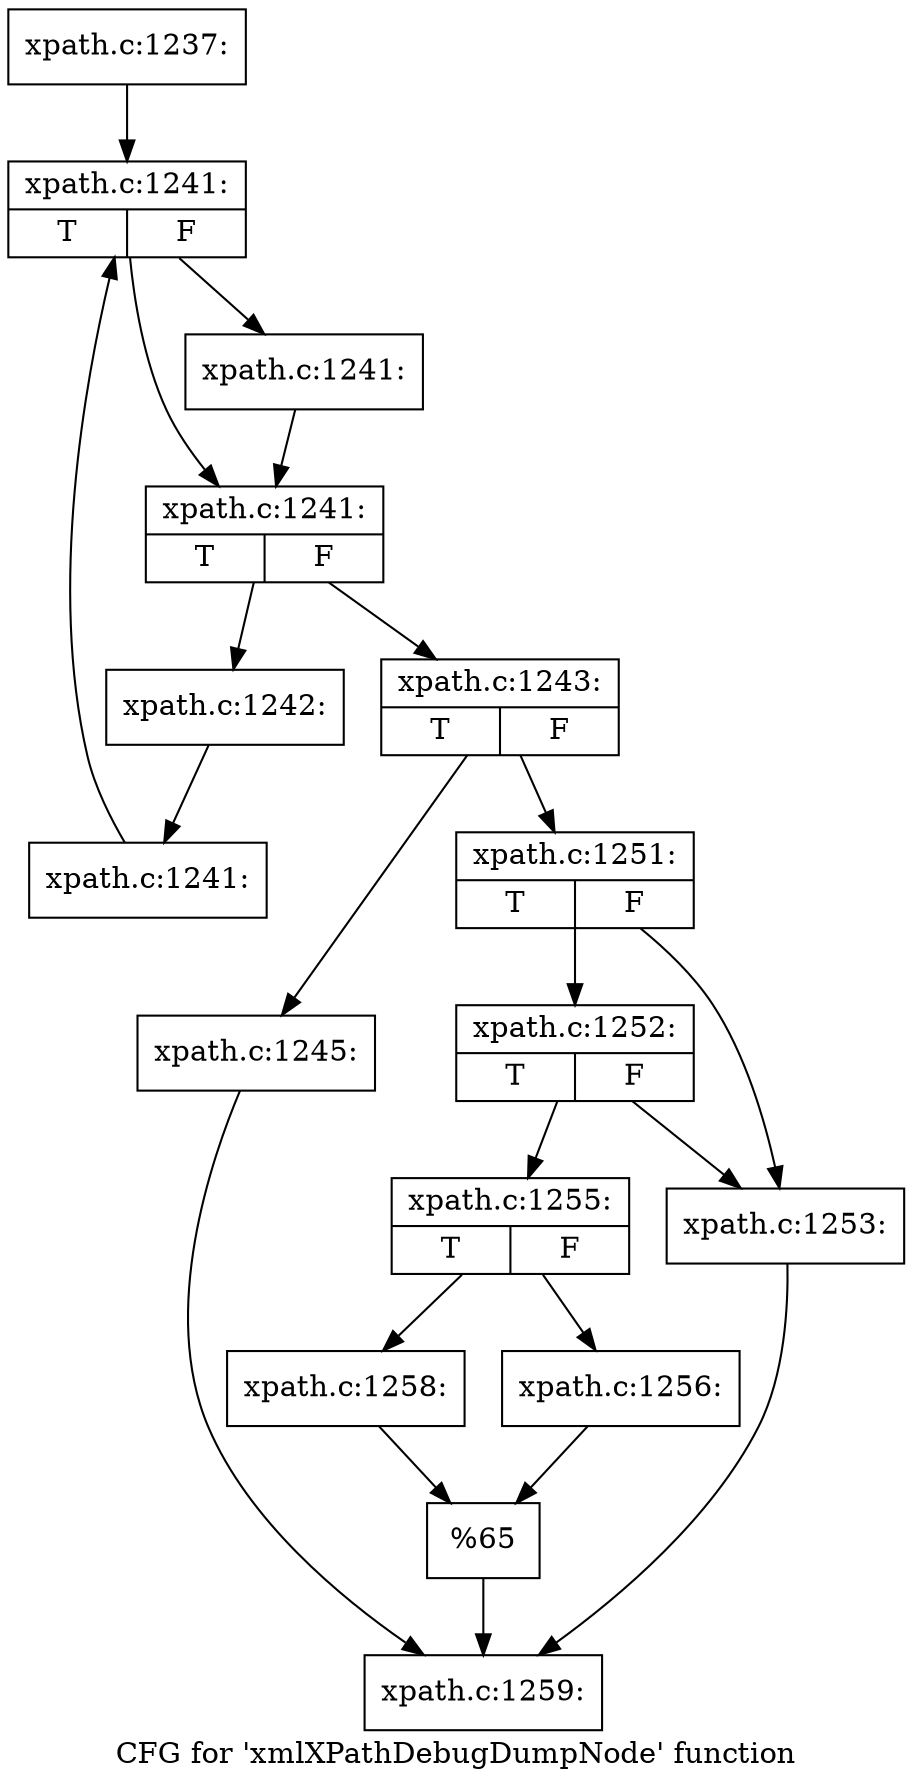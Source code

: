 digraph "CFG for 'xmlXPathDebugDumpNode' function" {
	label="CFG for 'xmlXPathDebugDumpNode' function";

	Node0x55e6b2a80450 [shape=record,label="{xpath.c:1237:}"];
	Node0x55e6b2a80450 -> Node0x55e6b2a85930;
	Node0x55e6b2a85930 [shape=record,label="{xpath.c:1241:|{<s0>T|<s1>F}}"];
	Node0x55e6b2a85930 -> Node0x55e6b2a85d10;
	Node0x55e6b2a85930 -> Node0x55e6b2a85cc0;
	Node0x55e6b2a85d10 [shape=record,label="{xpath.c:1241:}"];
	Node0x55e6b2a85d10 -> Node0x55e6b2a85cc0;
	Node0x55e6b2a85cc0 [shape=record,label="{xpath.c:1241:|{<s0>T|<s1>F}}"];
	Node0x55e6b2a85cc0 -> Node0x55e6b2a85c10;
	Node0x55e6b2a85cc0 -> Node0x55e6b2a85790;
	Node0x55e6b2a85c10 [shape=record,label="{xpath.c:1242:}"];
	Node0x55e6b2a85c10 -> Node0x55e6b2a85b80;
	Node0x55e6b2a85b80 [shape=record,label="{xpath.c:1241:}"];
	Node0x55e6b2a85b80 -> Node0x55e6b2a85930;
	Node0x55e6b2a85790 [shape=record,label="{xpath.c:1243:|{<s0>T|<s1>F}}"];
	Node0x55e6b2a85790 -> Node0x55e6b2a872d0;
	Node0x55e6b2a85790 -> Node0x55e6b2a87320;
	Node0x55e6b2a872d0 [shape=record,label="{xpath.c:1245:}"];
	Node0x55e6b2a872d0 -> Node0x55e6b2a87c00;
	Node0x55e6b2a87320 [shape=record,label="{xpath.c:1251:|{<s0>T|<s1>F}}"];
	Node0x55e6b2a87320 -> Node0x55e6b2a87bb0;
	Node0x55e6b2a87320 -> Node0x55e6b2a87ca0;
	Node0x55e6b2a87ca0 [shape=record,label="{xpath.c:1252:|{<s0>T|<s1>F}}"];
	Node0x55e6b2a87ca0 -> Node0x55e6b2a87bb0;
	Node0x55e6b2a87ca0 -> Node0x55e6b2a87c50;
	Node0x55e6b2a87bb0 [shape=record,label="{xpath.c:1253:}"];
	Node0x55e6b2a87bb0 -> Node0x55e6b2a87c00;
	Node0x55e6b2a87c50 [shape=record,label="{xpath.c:1255:|{<s0>T|<s1>F}}"];
	Node0x55e6b2a87c50 -> Node0x55e6b2a88ad0;
	Node0x55e6b2a87c50 -> Node0x55e6b2a88b70;
	Node0x55e6b2a88ad0 [shape=record,label="{xpath.c:1256:}"];
	Node0x55e6b2a88ad0 -> Node0x55e6b2a88b20;
	Node0x55e6b2a88b70 [shape=record,label="{xpath.c:1258:}"];
	Node0x55e6b2a88b70 -> Node0x55e6b2a88b20;
	Node0x55e6b2a88b20 [shape=record,label="{%65}"];
	Node0x55e6b2a88b20 -> Node0x55e6b2a87c00;
	Node0x55e6b2a87c00 [shape=record,label="{xpath.c:1259:}"];
}

